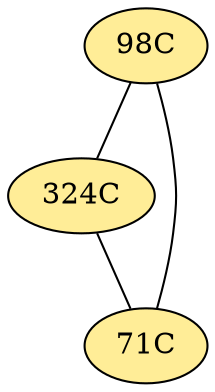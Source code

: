 // The Round Table
graph {
	"98C" [fillcolor="#FFED97" style=radial]
	"324C" [fillcolor="#FFED97" style=radial]
	"98C" -- "324C" [penwidth=1]
	"98C" [fillcolor="#FFED97" style=radial]
	"71C" [fillcolor="#FFED97" style=radial]
	"98C" -- "71C" [penwidth=1]
	"324C" [fillcolor="#FFED97" style=radial]
	"71C" [fillcolor="#FFED97" style=radial]
	"324C" -- "71C" [penwidth=1]
}
